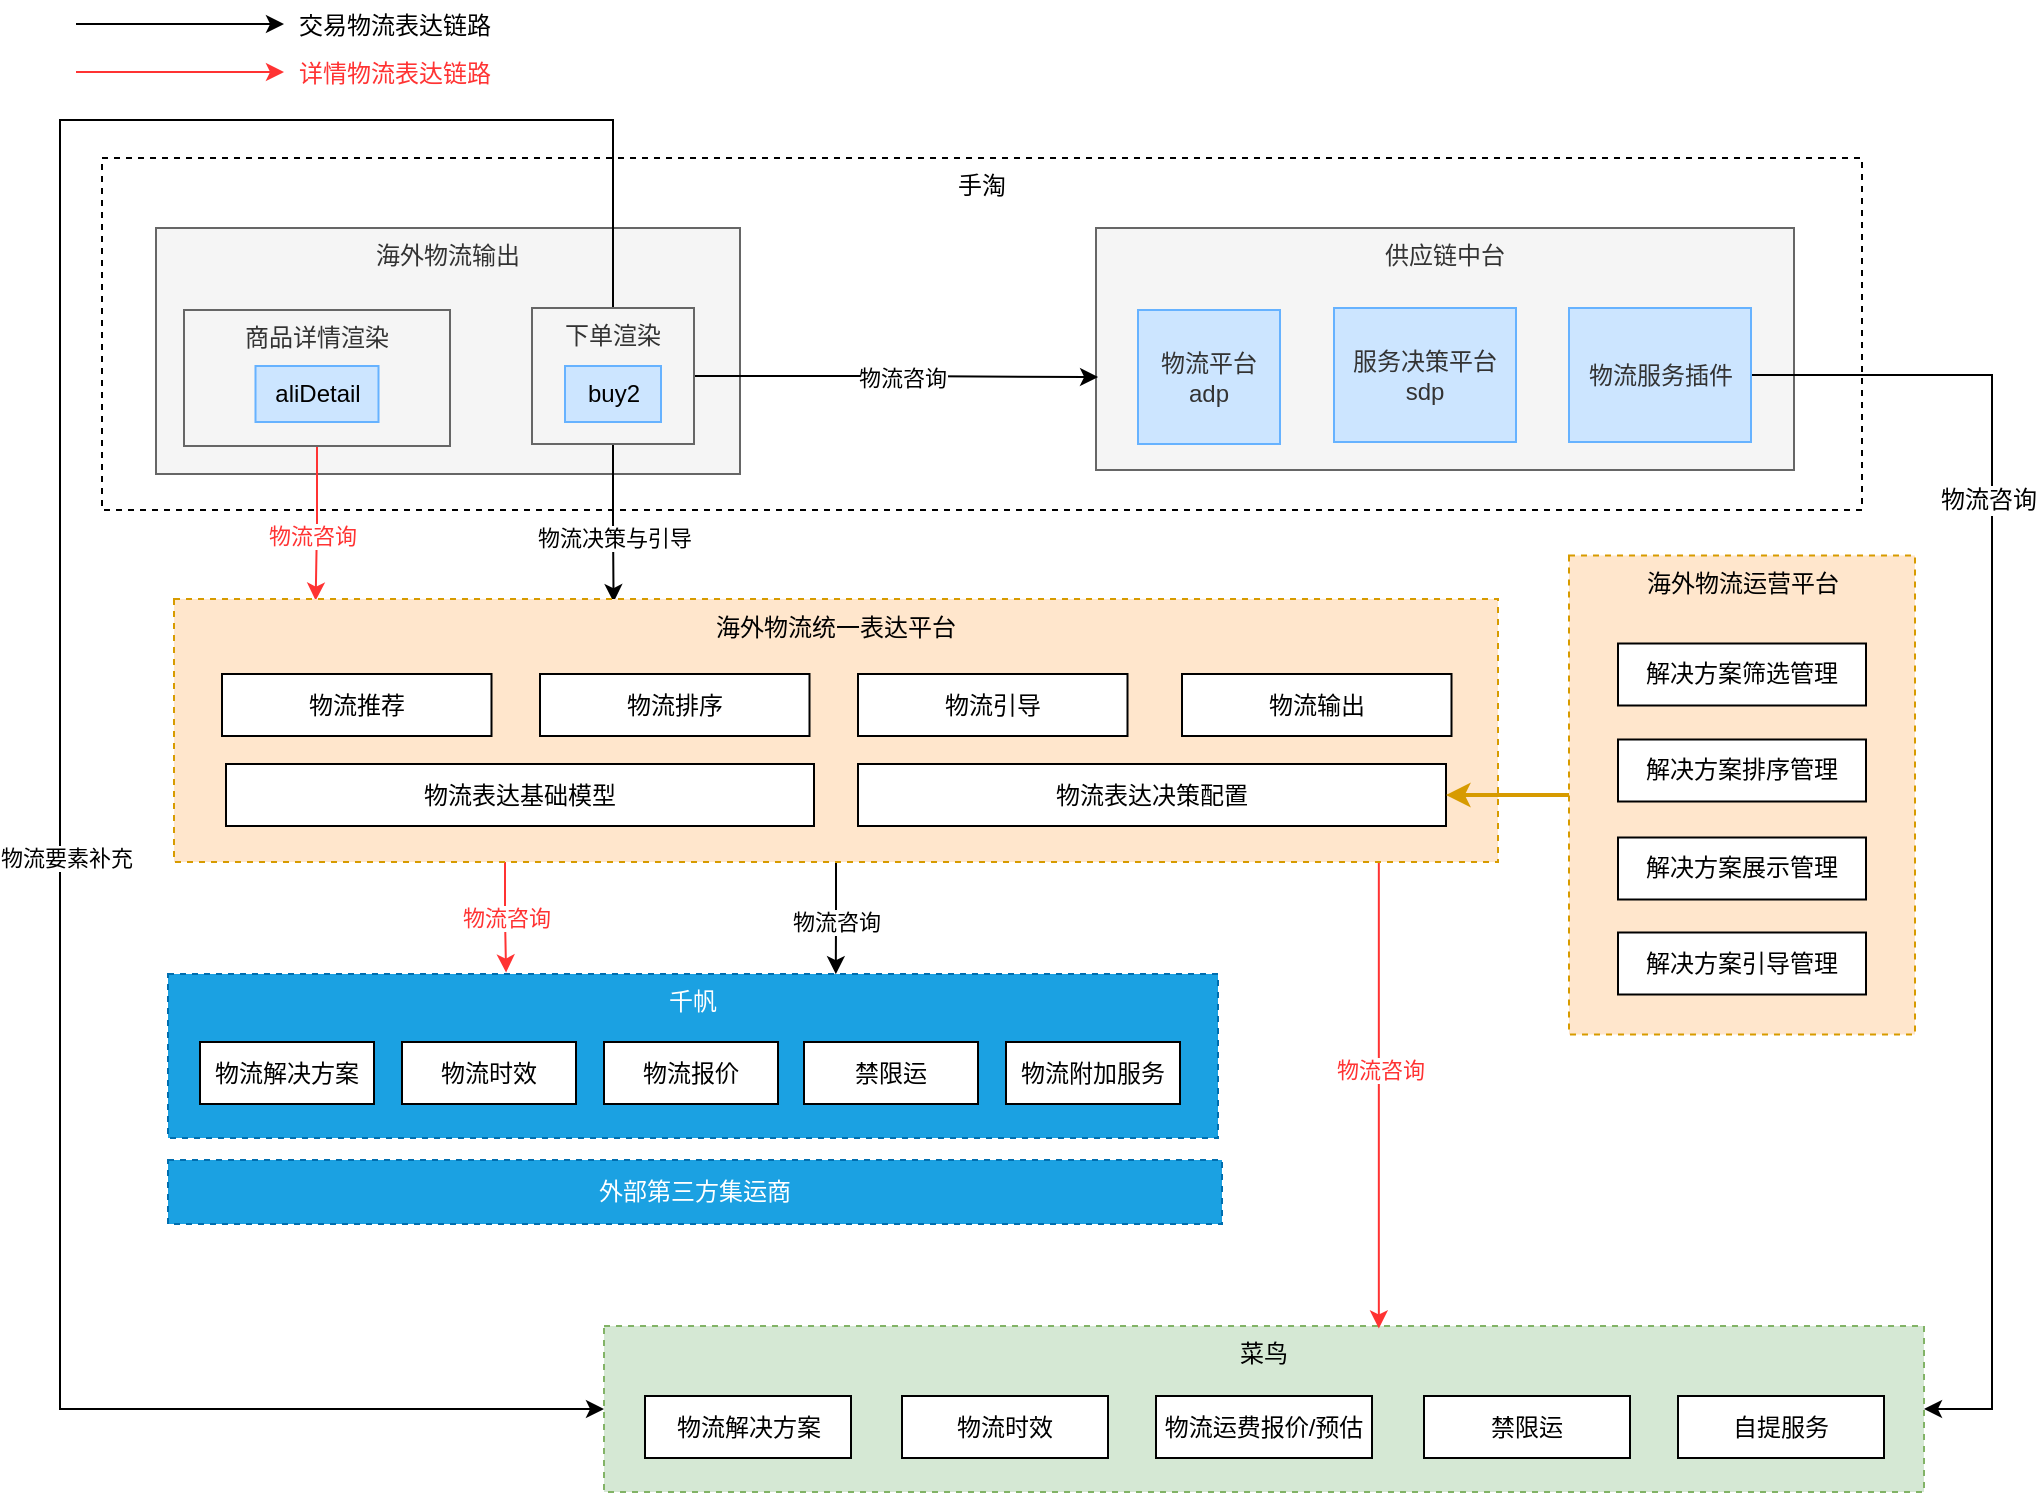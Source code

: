 <mxfile version="20.1.1" type="device" pages="5"><diagram id="J5ygR6yAQbgtYTdYI3ND" name="Page-1"><mxGraphModel dx="2066" dy="1474" grid="0" gridSize="10" guides="1" tooltips="1" connect="1" arrows="1" fold="1" page="0" pageScale="1" pageWidth="827" pageHeight="1169" math="0" shadow="0"><root><mxCell id="0"/><mxCell id="1" parent="0"/><mxCell id="24" value="手淘" style="rounded=0;whiteSpace=wrap;html=1;verticalAlign=top;dashed=1;" parent="1" vertex="1"><mxGeometry x="235" y="12" width="880" height="176" as="geometry"/></mxCell><mxCell id="2" value="千帆" style="rounded=0;whiteSpace=wrap;html=1;verticalAlign=top;dashed=1;strokeColor=#006EAF;fillColor=#1ba1e2;fontColor=#ffffff;" parent="1" vertex="1"><mxGeometry x="268" y="420" width="525" height="82" as="geometry"/></mxCell><mxCell id="5" value="物流解决方案" style="rounded=0;whiteSpace=wrap;html=1;strokeColor=#000000;" parent="1" vertex="1"><mxGeometry x="284" y="454" width="87" height="31" as="geometry"/></mxCell><mxCell id="7" value="&lt;font style=&quot;font-size: 12px;&quot;&gt;外部第三方集运商&lt;/font&gt;" style="rounded=0;whiteSpace=wrap;html=1;verticalAlign=middle;dashed=1;strokeColor=#006EAF;fillColor=#1ba1e2;fontSize=12;fontColor=#ffffff;" parent="1" vertex="1"><mxGeometry x="268" y="513" width="527" height="32" as="geometry"/></mxCell><mxCell id="12" value="海外物流运营平台" style="rounded=0;whiteSpace=wrap;html=1;verticalAlign=top;dashed=1;strokeColor=#d79b00;fillColor=#ffe6cc;" parent="1" vertex="1"><mxGeometry x="968.5" y="210.75" width="173" height="239.5" as="geometry"/></mxCell><mxCell id="13" value="解决方案筛选管理" style="rounded=0;whiteSpace=wrap;html=1;strokeColor=#000000;" parent="1" vertex="1"><mxGeometry x="993" y="254.75" width="124" height="31" as="geometry"/></mxCell><mxCell id="14" value="解决方案排序管理" style="rounded=0;whiteSpace=wrap;html=1;strokeColor=#000000;" parent="1" vertex="1"><mxGeometry x="993" y="302.75" width="124" height="31" as="geometry"/></mxCell><mxCell id="15" value="解决方案展示管理" style="rounded=0;whiteSpace=wrap;html=1;strokeColor=#000000;" parent="1" vertex="1"><mxGeometry x="993" y="351.75" width="124" height="31" as="geometry"/></mxCell><mxCell id="16" value="海外物流输出" style="rounded=0;whiteSpace=wrap;html=1;strokeColor=#666666;fillColor=#f5f5f5;fontColor=#333333;verticalAlign=top;" parent="1" vertex="1"><mxGeometry x="262" y="47" width="292" height="123" as="geometry"/></mxCell><mxCell id="X1xSitMiLzogLjUaUg8U-93" style="edgeStyle=orthogonalEdgeStyle;rounded=0;orthogonalLoop=1;jettySize=auto;html=1;exitX=0.5;exitY=1;exitDx=0;exitDy=0;entryX=0.107;entryY=0.006;entryDx=0;entryDy=0;entryPerimeter=0;strokeColor=#FF3333;fontColor=#000000;" edge="1" parent="1" source="26" target="_0fBmX86pkCYJHwgnxt--82"><mxGeometry relative="1" as="geometry"/></mxCell><mxCell id="X1xSitMiLzogLjUaUg8U-99" value="物流咨询" style="edgeLabel;html=1;align=center;verticalAlign=middle;resizable=0;points=[];fontColor=#FF3333;" vertex="1" connectable="0" parent="X1xSitMiLzogLjUaUg8U-93"><mxGeometry x="0.152" y="-2" relative="1" as="geometry"><mxPoint as="offset"/></mxGeometry></mxCell><mxCell id="26" value="商品详情渲染" style="rounded=0;whiteSpace=wrap;html=1;strokeColor=#666666;fillColor=#f5f5f5;fontColor=#333333;verticalAlign=top;" parent="1" vertex="1"><mxGeometry x="276" y="88" width="133" height="68" as="geometry"/></mxCell><mxCell id="27" value="aliDetail" style="rounded=0;whiteSpace=wrap;html=1;strokeColor=#66B2FF;fillColor=#CCE5FF;" parent="1" vertex="1"><mxGeometry x="311.75" y="116" width="61.5" height="28" as="geometry"/></mxCell><mxCell id="33" value="供应链中台" style="rounded=0;whiteSpace=wrap;html=1;strokeColor=#666666;fillColor=#f5f5f5;fontColor=#333333;verticalAlign=top;" parent="1" vertex="1"><mxGeometry x="732" y="47" width="349" height="121" as="geometry"/></mxCell><mxCell id="38" value="服务决策平台sdp" style="rounded=0;whiteSpace=wrap;html=1;strokeColor=#66B2FF;fillColor=#CCE5FF;fontColor=#333333;verticalAlign=middle;" parent="1" vertex="1"><mxGeometry x="851" y="87" width="91" height="67" as="geometry"/></mxCell><mxCell id="58" style="edgeStyle=orthogonalEdgeStyle;shape=connector;rounded=0;html=1;exitX=1;exitY=0.5;exitDx=0;exitDy=0;entryX=1;entryY=0.5;entryDx=0;entryDy=0;labelBackgroundColor=default;fontFamily=Helvetica;fontSize=12;fontColor=default;endArrow=classic;strokeColor=default;" parent="1" source="_0fBmX86pkCYJHwgnxt--81" target="47" edge="1"><mxGeometry relative="1" as="geometry"><mxPoint x="1014.5" y="155" as="sourcePoint"/><Array as="points"><mxPoint x="1180" y="121"/><mxPoint x="1180" y="638"/></Array></mxGeometry></mxCell><mxCell id="59" value="物流咨询" style="edgeLabel;html=1;align=center;verticalAlign=middle;resizable=0;points=[];fontSize=12;fontFamily=Helvetica;fontColor=default;" parent="58" vertex="1" connectable="0"><mxGeometry x="-0.457" y="-2" relative="1" as="geometry"><mxPoint as="offset"/></mxGeometry></mxCell><mxCell id="40" value="物流平台&lt;br&gt;adp" style="rounded=0;whiteSpace=wrap;html=1;strokeColor=#66B2FF;fillColor=#CCE5FF;fontColor=#333333;verticalAlign=middle;" parent="1" vertex="1"><mxGeometry x="753" y="88" width="71" height="67" as="geometry"/></mxCell><mxCell id="43" value="物流时效" style="rounded=0;whiteSpace=wrap;html=1;strokeColor=#000000;" parent="1" vertex="1"><mxGeometry x="385" y="454" width="87" height="31" as="geometry"/></mxCell><mxCell id="44" value="物流附加服务" style="rounded=0;whiteSpace=wrap;html=1;strokeColor=#000000;" parent="1" vertex="1"><mxGeometry x="687" y="454" width="87" height="31" as="geometry"/></mxCell><mxCell id="45" value="物流报价" style="rounded=0;whiteSpace=wrap;html=1;strokeColor=#000000;" parent="1" vertex="1"><mxGeometry x="486" y="454" width="87" height="31" as="geometry"/></mxCell><mxCell id="46" value="禁限运" style="rounded=0;whiteSpace=wrap;html=1;strokeColor=#000000;" parent="1" vertex="1"><mxGeometry x="586" y="454" width="87" height="31" as="geometry"/></mxCell><mxCell id="47" value="菜鸟" style="rounded=0;whiteSpace=wrap;html=1;verticalAlign=top;dashed=1;strokeColor=#82b366;fillColor=#d5e8d4;" parent="1" vertex="1"><mxGeometry x="486" y="596" width="660" height="83" as="geometry"/></mxCell><mxCell id="48" value="物流时效" style="rounded=0;whiteSpace=wrap;html=1;strokeColor=#000000;" parent="1" vertex="1"><mxGeometry x="635" y="631" width="103" height="31" as="geometry"/></mxCell><mxCell id="49" value="物流运费报价/预估" style="rounded=0;whiteSpace=wrap;html=1;strokeColor=#000000;" parent="1" vertex="1"><mxGeometry x="762" y="631" width="108" height="31" as="geometry"/></mxCell><mxCell id="51" value="禁限运" style="rounded=0;whiteSpace=wrap;html=1;strokeColor=#000000;" parent="1" vertex="1"><mxGeometry x="896" y="631" width="103" height="31" as="geometry"/></mxCell><mxCell id="52" value="自提服务" style="rounded=0;whiteSpace=wrap;html=1;strokeColor=#000000;" parent="1" vertex="1"><mxGeometry x="1023" y="631" width="103" height="31" as="geometry"/></mxCell><mxCell id="X1xSitMiLzogLjUaUg8U-87" style="edgeStyle=orthogonalEdgeStyle;rounded=0;orthogonalLoop=1;jettySize=auto;html=1;exitX=0.5;exitY=1;exitDx=0;exitDy=0;entryX=0.332;entryY=0.012;entryDx=0;entryDy=0;entryPerimeter=0;" edge="1" parent="1" source="_0fBmX86pkCYJHwgnxt--78" target="_0fBmX86pkCYJHwgnxt--82"><mxGeometry relative="1" as="geometry"/></mxCell><mxCell id="X1xSitMiLzogLjUaUg8U-88" value="物流决策与引导" style="edgeLabel;html=1;align=center;verticalAlign=middle;resizable=0;points=[];" vertex="1" connectable="0" parent="X1xSitMiLzogLjUaUg8U-87"><mxGeometry x="0.201" relative="1" as="geometry"><mxPoint as="offset"/></mxGeometry></mxCell><mxCell id="X1xSitMiLzogLjUaUg8U-91" style="edgeStyle=orthogonalEdgeStyle;rounded=0;orthogonalLoop=1;jettySize=auto;html=1;exitX=0.5;exitY=0;exitDx=0;exitDy=0;entryX=0;entryY=0.5;entryDx=0;entryDy=0;" edge="1" parent="1" source="_0fBmX86pkCYJHwgnxt--78" target="47"><mxGeometry relative="1" as="geometry"><Array as="points"><mxPoint x="491" y="-7"/><mxPoint x="214" y="-7"/><mxPoint x="214" y="638"/></Array></mxGeometry></mxCell><mxCell id="X1xSitMiLzogLjUaUg8U-92" value="物流要素补充" style="edgeLabel;html=1;align=center;verticalAlign=middle;resizable=0;points=[];" vertex="1" connectable="0" parent="X1xSitMiLzogLjUaUg8U-91"><mxGeometry x="0.149" y="3" relative="1" as="geometry"><mxPoint as="offset"/></mxGeometry></mxCell><mxCell id="X1xSitMiLzogLjUaUg8U-105" style="edgeStyle=orthogonalEdgeStyle;rounded=0;orthogonalLoop=1;jettySize=auto;html=1;exitX=1;exitY=0.5;exitDx=0;exitDy=0;entryX=0.003;entryY=0.616;entryDx=0;entryDy=0;entryPerimeter=0;fontColor=#000000;strokeColor=#000000;" edge="1" parent="1" source="_0fBmX86pkCYJHwgnxt--78" target="33"><mxGeometry relative="1" as="geometry"/></mxCell><mxCell id="X1xSitMiLzogLjUaUg8U-106" value="物流咨询" style="edgeLabel;html=1;align=center;verticalAlign=middle;resizable=0;points=[];fontColor=#000000;" vertex="1" connectable="0" parent="X1xSitMiLzogLjUaUg8U-105"><mxGeometry x="0.142" y="-2" relative="1" as="geometry"><mxPoint x="-11" y="-2" as="offset"/></mxGeometry></mxCell><mxCell id="_0fBmX86pkCYJHwgnxt--78" value="下单渲染" style="rounded=0;whiteSpace=wrap;html=1;strokeColor=#666666;fillColor=#f5f5f5;fontColor=#333333;verticalAlign=top;" vertex="1" parent="1"><mxGeometry x="450" y="87" width="81" height="68" as="geometry"/></mxCell><mxCell id="_0fBmX86pkCYJHwgnxt--79" value="buy2" style="rounded=0;whiteSpace=wrap;html=1;strokeColor=#66B2FF;fillColor=#CCE5FF;" vertex="1" parent="1"><mxGeometry x="466.5" y="116" width="48" height="28" as="geometry"/></mxCell><mxCell id="_0fBmX86pkCYJHwgnxt--81" value="物流服务插件" style="rounded=0;whiteSpace=wrap;html=1;strokeColor=#66B2FF;fillColor=#CCE5FF;fontColor=#333333;verticalAlign=middle;" vertex="1" parent="1"><mxGeometry x="968.5" y="87" width="91" height="67" as="geometry"/></mxCell><mxCell id="X1xSitMiLzogLjUaUg8U-89" style="edgeStyle=orthogonalEdgeStyle;rounded=0;orthogonalLoop=1;jettySize=auto;html=1;exitX=0.5;exitY=1;exitDx=0;exitDy=0;entryX=0.636;entryY=0.001;entryDx=0;entryDy=0;entryPerimeter=0;" edge="1" parent="1" source="_0fBmX86pkCYJHwgnxt--82" target="2"><mxGeometry relative="1" as="geometry"/></mxCell><mxCell id="X1xSitMiLzogLjUaUg8U-108" value="&lt;span style=&quot;color: rgba(0, 0, 0, 0); font-family: monospace; font-size: 0px; text-align: start;&quot;&gt;%3CmxGraphModel%3E%3Croot%3E%3CmxCell%20id%3D%220%22%2F%3E%3CmxCell%20id%3D%221%22%20parent%3D%220%22%2F%3E%3CmxCell%20id%3D%222%22%20value%3D%22%22%20style%3D%22endArrow%3Dclassic%3Bhtml%3D1%3Brounded%3D0%3B%22%20edge%3D%221%22%20parent%3D%221%22%3E%3CmxGeometry%20width%3D%2250%22%20height%3D%2250%22%20relative%3D%221%22%20as%3D%22geometry%22%3E%3CmxPoint%20x%3D%22224%22%20y%3D%22-55%22%20as%3D%22sourcePoint%22%2F%3E%3CmxPoint%20x%3D%22328%22%20y%3D%22-55%22%20as%3D%22targetPoint%22%2F%3E%3C%2FmxGeometry%3E%3C%2FmxCell%3E%3CmxCell%20id%3D%223%22%20value%3D%22%E4%BA%A4%E6%98%93%E7%89%A9%E6%B5%81%E8%A1%A8%E8%BE%BE%E9%93%BE%E8%B7%AF%22%20style%3D%22text%3Bhtml%3D1%3Balign%3Dcenter%3BverticalAlign%3Dmiddle%3Bresizable%3D0%3Bpoints%3D%5B%5D%3Bautosize%3D1%3BstrokeColor%3Dnone%3BfillColor%3Dnone%3BfontColor%3D%23000000%3B%22%20vertex%3D%221%22%20parent%3D%221%22%3E%3CmxGeometry%20x%3D%22326%22%20y%3D%22-67%22%20width%3D%22114%22%20height%3D%2226%22%20as%3D%22geometry%22%2F%3E%3C%2FmxCell%3E%3C%2Froot%3E%3C%2FmxGraphModel%3我晚上&lt;/span&gt;" style="edgeLabel;html=1;align=center;verticalAlign=middle;resizable=0;points=[];fontColor=#000000;" vertex="1" connectable="0" parent="X1xSitMiLzogLjUaUg8U-89"><mxGeometry x="-0.126" y="2" relative="1" as="geometry"><mxPoint as="offset"/></mxGeometry></mxCell><mxCell id="X1xSitMiLzogLjUaUg8U-109" value="物流咨询" style="edgeLabel;html=1;align=center;verticalAlign=middle;resizable=0;points=[];fontColor=#000000;" vertex="1" connectable="0" parent="X1xSitMiLzogLjUaUg8U-89"><mxGeometry x="-0.126" relative="1" as="geometry"><mxPoint y="5" as="offset"/></mxGeometry></mxCell><mxCell id="X1xSitMiLzogLjUaUg8U-94" style="edgeStyle=orthogonalEdgeStyle;rounded=0;orthogonalLoop=1;jettySize=auto;html=1;exitX=0.25;exitY=1;exitDx=0;exitDy=0;entryX=0.322;entryY=-0.009;entryDx=0;entryDy=0;entryPerimeter=0;strokeColor=#FF3333;fontColor=#000000;" edge="1" parent="1" source="_0fBmX86pkCYJHwgnxt--82" target="2"><mxGeometry relative="1" as="geometry"/></mxCell><mxCell id="X1xSitMiLzogLjUaUg8U-96" value="物流咨询" style="edgeLabel;html=1;align=center;verticalAlign=middle;resizable=0;points=[];fontColor=#FF3333;" vertex="1" connectable="0" parent="X1xSitMiLzogLjUaUg8U-94"><mxGeometry x="-0.097" y="1" relative="1" as="geometry"><mxPoint x="-1" y="3" as="offset"/></mxGeometry></mxCell><mxCell id="X1xSitMiLzogLjUaUg8U-95" style="edgeStyle=orthogonalEdgeStyle;rounded=0;orthogonalLoop=1;jettySize=auto;html=1;exitX=0.91;exitY=1.002;exitDx=0;exitDy=0;exitPerimeter=0;entryX=0.587;entryY=0.015;entryDx=0;entryDy=0;entryPerimeter=0;strokeColor=#FF3333;fontColor=#000000;" edge="1" parent="1" source="_0fBmX86pkCYJHwgnxt--82" target="47"><mxGeometry relative="1" as="geometry"><mxPoint x="873" y="563" as="targetPoint"/><Array as="points"/></mxGeometry></mxCell><mxCell id="X1xSitMiLzogLjUaUg8U-97" value="物流咨询" style="edgeLabel;html=1;align=center;verticalAlign=middle;resizable=0;points=[];fontColor=#FF3333;" vertex="1" connectable="0" parent="X1xSitMiLzogLjUaUg8U-95"><mxGeometry x="-0.228" relative="1" as="geometry"><mxPoint y="13" as="offset"/></mxGeometry></mxCell><mxCell id="_0fBmX86pkCYJHwgnxt--82" value="海外物流统一表达平台" style="rounded=0;whiteSpace=wrap;html=1;verticalAlign=top;dashed=1;strokeColor=#d79b00;fillColor=#ffe6cc;" vertex="1" parent="1"><mxGeometry x="271" y="232.5" width="662" height="131.5" as="geometry"/></mxCell><mxCell id="_0fBmX86pkCYJHwgnxt--87" value="物流推荐" style="rounded=0;whiteSpace=wrap;html=1;strokeColor=#000000;" vertex="1" parent="1"><mxGeometry x="295" y="270" width="134.75" height="31" as="geometry"/></mxCell><mxCell id="_0fBmX86pkCYJHwgnxt--90" value="物流排序" style="rounded=0;whiteSpace=wrap;html=1;strokeColor=#000000;" vertex="1" parent="1"><mxGeometry x="454" y="270" width="134.75" height="31" as="geometry"/></mxCell><mxCell id="_0fBmX86pkCYJHwgnxt--91" value="物流引导" style="rounded=0;whiteSpace=wrap;html=1;strokeColor=#000000;" vertex="1" parent="1"><mxGeometry x="613" y="270" width="134.75" height="31" as="geometry"/></mxCell><mxCell id="_0fBmX86pkCYJHwgnxt--92" value="物流输出" style="rounded=0;whiteSpace=wrap;html=1;strokeColor=#000000;" vertex="1" parent="1"><mxGeometry x="775" y="270" width="134.75" height="31" as="geometry"/></mxCell><mxCell id="_0fBmX86pkCYJHwgnxt--93" value="物流表达基础模型" style="rounded=0;whiteSpace=wrap;html=1;strokeColor=#000000;" vertex="1" parent="1"><mxGeometry x="297" y="315" width="294" height="31" as="geometry"/></mxCell><mxCell id="_0fBmX86pkCYJHwgnxt--95" value="物流表达决策配置" style="rounded=0;whiteSpace=wrap;html=1;strokeColor=#000000;" vertex="1" parent="1"><mxGeometry x="613" y="315" width="294" height="31" as="geometry"/></mxCell><mxCell id="78" style="shape=connector;rounded=0;html=1;exitX=0;exitY=0.5;exitDx=0;exitDy=0;labelBackgroundColor=default;fontFamily=Helvetica;fontSize=12;fontColor=default;endArrow=classic;strokeColor=#d79b00;fillColor=#ffe6cc;strokeWidth=2;entryX=1;entryY=0.5;entryDx=0;entryDy=0;edgeStyle=orthogonalEdgeStyle;" parent="1" source="12" target="_0fBmX86pkCYJHwgnxt--95" edge="1"><mxGeometry relative="1" as="geometry"><mxPoint x="815" y="411" as="targetPoint"/></mxGeometry></mxCell><mxCell id="X1xSitMiLzogLjUaUg8U-79" value="解决方案引导管理" style="rounded=0;whiteSpace=wrap;html=1;strokeColor=#000000;" vertex="1" parent="1"><mxGeometry x="993" y="399.25" width="124" height="31" as="geometry"/></mxCell><mxCell id="X1xSitMiLzogLjUaUg8U-84" value="物流解决方案" style="rounded=0;whiteSpace=wrap;html=1;strokeColor=#000000;" vertex="1" parent="1"><mxGeometry x="506.5" y="631" width="103" height="31" as="geometry"/></mxCell><mxCell id="X1xSitMiLzogLjUaUg8U-98" value="" style="endArrow=classic;html=1;rounded=0;" edge="1" parent="1"><mxGeometry width="50" height="50" relative="1" as="geometry"><mxPoint x="222" y="-55" as="sourcePoint"/><mxPoint x="326" y="-55" as="targetPoint"/></mxGeometry></mxCell><mxCell id="X1xSitMiLzogLjUaUg8U-100" value="交易物流表达链路" style="text;html=1;align=center;verticalAlign=middle;resizable=0;points=[];autosize=1;strokeColor=none;fillColor=none;fontColor=#000000;" vertex="1" parent="1"><mxGeometry x="324" y="-67" width="114" height="26" as="geometry"/></mxCell><mxCell id="X1xSitMiLzogLjUaUg8U-101" value="" style="endArrow=classic;html=1;rounded=0;strokeColor=#FF3333;" edge="1" parent="1"><mxGeometry width="50" height="50" relative="1" as="geometry"><mxPoint x="222" y="-31" as="sourcePoint"/><mxPoint x="326" y="-31" as="targetPoint"/></mxGeometry></mxCell><mxCell id="X1xSitMiLzogLjUaUg8U-102" value="详情物流表达链路" style="text;html=1;align=center;verticalAlign=middle;resizable=0;points=[];autosize=1;strokeColor=none;fillColor=none;fontColor=#FF3333;" vertex="1" parent="1"><mxGeometry x="324" y="-43" width="114" height="26" as="geometry"/></mxCell></root></mxGraphModel></diagram><diagram name="Copy of Page-1" id="JyD9Gf1CD1EukiGc2vGs"><mxGraphModel dx="2066" dy="1131" grid="0" gridSize="10" guides="1" tooltips="1" connect="1" arrows="1" fold="1" page="0" pageScale="1" pageWidth="827" pageHeight="1169" math="0" shadow="0"><root><mxCell id="xCwUIEqnFyJ78TWo3UXh-0"/><mxCell id="xCwUIEqnFyJ78TWo3UXh-1" parent="xCwUIEqnFyJ78TWo3UXh-0"/><mxCell id="xCwUIEqnFyJ78TWo3UXh-2" value="手淘" style="rounded=0;whiteSpace=wrap;html=1;verticalAlign=top;dashed=1;" vertex="1" parent="xCwUIEqnFyJ78TWo3UXh-1"><mxGeometry x="235" y="12" width="973" height="176" as="geometry"/></mxCell><mxCell id="xCwUIEqnFyJ78TWo3UXh-3" value="支付宝主站" style="rounded=0;whiteSpace=wrap;html=1;verticalAlign=top;dashed=1;strokeColor=#006EAF;fillColor=#1ba1e2;fontColor=#ffffff;" vertex="1" parent="xCwUIEqnFyJ78TWo3UXh-1"><mxGeometry x="260" y="263" width="525" height="108" as="geometry"/></mxCell><mxCell id="xCwUIEqnFyJ78TWo3UXh-4" value="收单平台" style="rounded=0;whiteSpace=wrap;html=1;strokeColor=#000000;" vertex="1" parent="xCwUIEqnFyJ78TWo3UXh-1"><mxGeometry x="276" y="315" width="87" height="31" as="geometry"/></mxCell><mxCell id="xCwUIEqnFyJ78TWo3UXh-5" value="主站外卡支付渠道" style="rounded=0;whiteSpace=wrap;html=1;verticalAlign=middle;dashed=1;strokeColor=#006EAF;fillColor=#1ba1e2;fontSize=14;fontColor=#ffffff;" vertex="1" parent="xCwUIEqnFyJ78TWo3UXh-1"><mxGeometry x="255" y="406" width="173" height="66" as="geometry"/></mxCell><mxCell id="xCwUIEqnFyJ78TWo3UXh-6" style="edgeStyle=orthogonalEdgeStyle;shape=connector;rounded=0;html=1;exitX=0.5;exitY=0;exitDx=0;exitDy=0;entryX=1;entryY=1;entryDx=0;entryDy=0;labelBackgroundColor=default;fontFamily=Helvetica;fontSize=12;fontColor=default;endArrow=classic;strokeColor=#d79b00;fillColor=#ffe6cc;strokeWidth=2;" edge="1" parent="xCwUIEqnFyJ78TWo3UXh-1" source="xCwUIEqnFyJ78TWo3UXh-7" target="xCwUIEqnFyJ78TWo3UXh-2"><mxGeometry relative="1" as="geometry"/></mxCell><mxCell id="xCwUIEqnFyJ78TWo3UXh-7" value="支付运营中心" style="rounded=0;whiteSpace=wrap;html=1;verticalAlign=top;dashed=1;strokeColor=#d79b00;fillColor=#ffe6cc;" vertex="1" parent="xCwUIEqnFyJ78TWo3UXh-1"><mxGeometry x="1035" y="223" width="173" height="194" as="geometry"/></mxCell><mxCell id="xCwUIEqnFyJ78TWo3UXh-8" value="路由策略管理" style="rounded=0;whiteSpace=wrap;html=1;strokeColor=#000000;" vertex="1" parent="xCwUIEqnFyJ78TWo3UXh-1"><mxGeometry x="1059.5" y="267" width="124" height="31" as="geometry"/></mxCell><mxCell id="xCwUIEqnFyJ78TWo3UXh-9" value="支付中心内容管理" style="rounded=0;whiteSpace=wrap;html=1;strokeColor=#000000;" vertex="1" parent="xCwUIEqnFyJ78TWo3UXh-1"><mxGeometry x="1059.5" y="315" width="124" height="31" as="geometry"/></mxCell><mxCell id="xCwUIEqnFyJ78TWo3UXh-10" value="汇率服务管理" style="rounded=0;whiteSpace=wrap;html=1;strokeColor=#000000;" vertex="1" parent="xCwUIEqnFyJ78TWo3UXh-1"><mxGeometry x="1059.5" y="364" width="124" height="31" as="geometry"/></mxCell><mxCell id="xCwUIEqnFyJ78TWo3UXh-11" style="edgeStyle=orthogonalEdgeStyle;shape=connector;rounded=0;html=1;exitX=1;exitY=0.5;exitDx=0;exitDy=0;labelBackgroundColor=default;fontFamily=Helvetica;fontSize=11;fontColor=default;endArrow=classic;strokeColor=default;" edge="1" parent="xCwUIEqnFyJ78TWo3UXh-1" source="xCwUIEqnFyJ78TWo3UXh-15" target="xCwUIEqnFyJ78TWo3UXh-22"><mxGeometry relative="1" as="geometry"/></mxCell><mxCell id="xCwUIEqnFyJ78TWo3UXh-12" value="收单&lt;br&gt;收银&lt;br&gt;支付" style="edgeLabel;html=1;align=center;verticalAlign=middle;resizable=0;points=[];fontSize=11;fontFamily=Helvetica;fontColor=default;" vertex="1" connectable="0" parent="xCwUIEqnFyJ78TWo3UXh-11"><mxGeometry x="0.192" y="-1" relative="1" as="geometry"><mxPoint x="-9" y="-1" as="offset"/></mxGeometry></mxCell><mxCell id="xCwUIEqnFyJ78TWo3UXh-13" style="edgeStyle=orthogonalEdgeStyle;shape=connector;rounded=0;html=1;exitX=0.5;exitY=1;exitDx=0;exitDy=0;labelBackgroundColor=default;fontFamily=Helvetica;fontSize=14;fontColor=default;endArrow=classic;strokeColor=default;" edge="1" parent="xCwUIEqnFyJ78TWo3UXh-1" source="xCwUIEqnFyJ78TWo3UXh-15" target="xCwUIEqnFyJ78TWo3UXh-3"><mxGeometry relative="1" as="geometry"/></mxCell><mxCell id="xCwUIEqnFyJ78TWo3UXh-14" value="&lt;font style=&quot;font-size: 12px&quot;&gt;下单/查询/打款/退款&lt;/font&gt;" style="edgeLabel;html=1;align=center;verticalAlign=middle;resizable=0;points=[];fontSize=14;fontFamily=Helvetica;fontColor=default;" vertex="1" connectable="0" parent="xCwUIEqnFyJ78TWo3UXh-13"><mxGeometry x="0.252" y="2" relative="1" as="geometry"><mxPoint x="-51" y="-9" as="offset"/></mxGeometry></mxCell><mxCell id="xCwUIEqnFyJ78TWo3UXh-15" value="交易中台" style="rounded=0;whiteSpace=wrap;html=1;strokeColor=#666666;fillColor=#f5f5f5;fontColor=#333333;verticalAlign=top;" vertex="1" parent="xCwUIEqnFyJ78TWo3UXh-1"><mxGeometry x="260" y="47" width="378" height="121" as="geometry"/></mxCell><mxCell id="xCwUIEqnFyJ78TWo3UXh-16" value="下单渲染" style="rounded=0;whiteSpace=wrap;html=1;strokeColor=#666666;fillColor=#f5f5f5;fontColor=#333333;verticalAlign=top;" vertex="1" parent="xCwUIEqnFyJ78TWo3UXh-1"><mxGeometry x="276" y="88" width="179" height="67" as="geometry"/></mxCell><mxCell id="xCwUIEqnFyJ78TWo3UXh-17" value="buy2" style="rounded=0;whiteSpace=wrap;html=1;strokeColor=#000000;" vertex="1" parent="xCwUIEqnFyJ78TWo3UXh-1"><mxGeometry x="284" y="118" width="48" height="28" as="geometry"/></mxCell><mxCell id="xCwUIEqnFyJ78TWo3UXh-18" value="菜鸟" style="rounded=0;whiteSpace=wrap;html=1;strokeColor=#FF3333;" vertex="1" parent="xCwUIEqnFyJ78TWo3UXh-1"><mxGeometry x="342" y="118" width="48" height="28" as="geometry"/></mxCell><mxCell id="xCwUIEqnFyJ78TWo3UXh-19" value="千帆" style="rounded=0;whiteSpace=wrap;html=1;strokeColor=#FF3333;" vertex="1" parent="xCwUIEqnFyJ78TWo3UXh-1"><mxGeometry x="399.5" y="118" width="48" height="28" as="geometry"/></mxCell><mxCell id="xCwUIEqnFyJ78TWo3UXh-20" value="订单履行&lt;br&gt;tp3" style="rounded=0;whiteSpace=wrap;html=1;strokeColor=#666666;fillColor=#f5f5f5;fontColor=#333333;verticalAlign=middle;" vertex="1" parent="xCwUIEqnFyJ78TWo3UXh-1"><mxGeometry x="467" y="88" width="71" height="67" as="geometry"/></mxCell><mxCell id="xCwUIEqnFyJ78TWo3UXh-21" value="订单管理&lt;br&gt;tm" style="rounded=0;whiteSpace=wrap;html=1;strokeColor=#666666;fillColor=#f5f5f5;fontColor=#333333;verticalAlign=middle;" vertex="1" parent="xCwUIEqnFyJ78TWo3UXh-1"><mxGeometry x="550" y="88" width="71" height="67" as="geometry"/></mxCell><mxCell id="xCwUIEqnFyJ78TWo3UXh-22" value="交易中台" style="rounded=0;whiteSpace=wrap;html=1;strokeColor=#666666;fillColor=#f5f5f5;fontColor=#333333;verticalAlign=top;" vertex="1" parent="xCwUIEqnFyJ78TWo3UXh-1"><mxGeometry x="732" y="47" width="276" height="121" as="geometry"/></mxCell><mxCell id="xCwUIEqnFyJ78TWo3UXh-23" value="支付中台&lt;br&gt;pp2-&amp;gt;pp3" style="rounded=0;whiteSpace=wrap;html=1;strokeColor=#66B2FF;fillColor=#CCE5FF;fontColor=#333333;verticalAlign=middle;" vertex="1" parent="xCwUIEqnFyJ78TWo3UXh-1"><mxGeometry x="837" y="88" width="71" height="67" as="geometry"/></mxCell><mxCell id="xCwUIEqnFyJ78TWo3UXh-24" style="edgeStyle=orthogonalEdgeStyle;shape=connector;rounded=0;html=1;exitX=0.5;exitY=1;exitDx=0;exitDy=0;entryX=0.75;entryY=0;entryDx=0;entryDy=0;labelBackgroundColor=default;fontFamily=Helvetica;fontSize=12;fontColor=default;endArrow=classic;strokeColor=default;" edge="1" parent="xCwUIEqnFyJ78TWo3UXh-1" source="xCwUIEqnFyJ78TWo3UXh-28" target="xCwUIEqnFyJ78TWo3UXh-36"><mxGeometry relative="1" as="geometry"/></mxCell><mxCell id="xCwUIEqnFyJ78TWo3UXh-25" value="咨询/支付" style="edgeLabel;html=1;align=center;verticalAlign=middle;resizable=0;points=[];fontSize=12;fontFamily=Helvetica;fontColor=default;" vertex="1" connectable="0" parent="xCwUIEqnFyJ78TWo3UXh-24"><mxGeometry x="-0.457" y="-2" relative="1" as="geometry"><mxPoint as="offset"/></mxGeometry></mxCell><mxCell id="xCwUIEqnFyJ78TWo3UXh-26" style="edgeStyle=orthogonalEdgeStyle;shape=connector;rounded=0;html=1;exitX=0.25;exitY=1;exitDx=0;exitDy=0;entryX=0.75;entryY=0;entryDx=0;entryDy=0;labelBackgroundColor=default;fontFamily=Helvetica;fontSize=12;fontColor=default;endArrow=classic;strokeColor=default;" edge="1" parent="xCwUIEqnFyJ78TWo3UXh-1" source="xCwUIEqnFyJ78TWo3UXh-28" target="xCwUIEqnFyJ78TWo3UXh-3"><mxGeometry relative="1" as="geometry"><Array as="points"><mxPoint x="938" y="215"/><mxPoint x="654" y="215"/></Array></mxGeometry></mxCell><mxCell id="xCwUIEqnFyJ78TWo3UXh-27" value="下单/协议支付" style="edgeLabel;html=1;align=center;verticalAlign=middle;resizable=0;points=[];fontSize=12;fontFamily=Helvetica;fontColor=default;" vertex="1" connectable="0" parent="xCwUIEqnFyJ78TWo3UXh-26"><mxGeometry x="0.106" y="-1" relative="1" as="geometry"><mxPoint as="offset"/></mxGeometry></mxCell><mxCell id="xCwUIEqnFyJ78TWo3UXh-28" value="支付网关&lt;br&gt;cp" style="rounded=0;whiteSpace=wrap;html=1;strokeColor=#66B2FF;fillColor=#CCE5FF;fontColor=#333333;verticalAlign=middle;" vertex="1" parent="xCwUIEqnFyJ78TWo3UXh-1"><mxGeometry x="920" y="88" width="71" height="67" as="geometry"/></mxCell><mxCell id="xCwUIEqnFyJ78TWo3UXh-29" value="前置收银台&lt;br&gt;cp" style="rounded=0;whiteSpace=wrap;html=1;strokeColor=#66B2FF;fillColor=#CCE5FF;fontColor=#333333;verticalAlign=middle;" vertex="1" parent="xCwUIEqnFyJ78TWo3UXh-1"><mxGeometry x="753" y="88" width="71" height="67" as="geometry"/></mxCell><mxCell id="xCwUIEqnFyJ78TWo3UXh-30" value="收银核心" style="rounded=0;whiteSpace=wrap;html=1;strokeColor=#000000;" vertex="1" parent="xCwUIEqnFyJ78TWo3UXh-1"><mxGeometry x="377" y="315" width="87" height="31" as="geometry"/></mxCell><mxCell id="xCwUIEqnFyJ78TWo3UXh-31" value="金融交换" style="rounded=0;whiteSpace=wrap;html=1;strokeColor=#000000;" vertex="1" parent="xCwUIEqnFyJ78TWo3UXh-1"><mxGeometry x="679" y="315" width="87" height="31" as="geometry"/></mxCell><mxCell id="xCwUIEqnFyJ78TWo3UXh-32" value="支付核心" style="rounded=0;whiteSpace=wrap;html=1;strokeColor=#000000;" vertex="1" parent="xCwUIEqnFyJ78TWo3UXh-1"><mxGeometry x="478" y="315" width="87" height="31" as="geometry"/></mxCell><mxCell id="xCwUIEqnFyJ78TWo3UXh-33" style="edgeStyle=orthogonalEdgeStyle;shape=connector;rounded=0;html=1;exitX=0.5;exitY=1;exitDx=0;exitDy=0;labelBackgroundColor=default;fontFamily=Helvetica;fontSize=12;fontColor=default;endArrow=classic;strokeColor=default;" edge="1" parent="xCwUIEqnFyJ78TWo3UXh-1" source="xCwUIEqnFyJ78TWo3UXh-34" target="xCwUIEqnFyJ78TWo3UXh-5"><mxGeometry relative="1" as="geometry"><Array as="points"><mxPoint x="622" y="382"/><mxPoint x="342" y="382"/></Array></mxGeometry></mxCell><mxCell id="xCwUIEqnFyJ78TWo3UXh-34" value="外卡收银台" style="rounded=0;whiteSpace=wrap;html=1;strokeColor=#000000;" vertex="1" parent="xCwUIEqnFyJ78TWo3UXh-1"><mxGeometry x="578" y="315" width="87" height="31" as="geometry"/></mxCell><mxCell id="xCwUIEqnFyJ78TWo3UXh-35" style="edgeStyle=orthogonalEdgeStyle;shape=connector;rounded=0;html=1;exitX=0.5;exitY=1;exitDx=0;exitDy=0;labelBackgroundColor=default;fontFamily=Helvetica;fontSize=12;fontColor=default;endArrow=classic;strokeColor=default;" edge="1" parent="xCwUIEqnFyJ78TWo3UXh-1" source="xCwUIEqnFyJ78TWo3UXh-36" target="xCwUIEqnFyJ78TWo3UXh-42"><mxGeometry relative="1" as="geometry"/></mxCell><mxCell id="xCwUIEqnFyJ78TWo3UXh-36" value="蚂蚁国际（IPAY）" style="rounded=0;whiteSpace=wrap;html=1;verticalAlign=top;dashed=1;strokeColor=#82b366;fillColor=#d5e8d4;" vertex="1" parent="xCwUIEqnFyJ78TWo3UXh-1"><mxGeometry x="481" y="406" width="525" height="128" as="geometry"/></mxCell><mxCell id="xCwUIEqnFyJ78TWo3UXh-37" value="B15收银台" style="rounded=0;whiteSpace=wrap;html=1;strokeColor=#000000;" vertex="1" parent="xCwUIEqnFyJ78TWo3UXh-1"><mxGeometry x="503" y="488" width="103" height="31" as="geometry"/></mxCell><mxCell id="xCwUIEqnFyJ78TWo3UXh-38" value="香港钱包收银台" style="rounded=0;whiteSpace=wrap;html=1;strokeColor=#000000;" vertex="1" parent="xCwUIEqnFyJ78TWo3UXh-1"><mxGeometry x="630" y="488" width="103" height="31" as="geometry"/></mxCell><mxCell id="xCwUIEqnFyJ78TWo3UXh-39" value="澳门钱包收银台" style="rounded=0;whiteSpace=wrap;html=1;strokeColor=#000000;" vertex="1" parent="xCwUIEqnFyJ78TWo3UXh-1"><mxGeometry x="758" y="488" width="103" height="31" as="geometry"/></mxCell><mxCell id="xCwUIEqnFyJ78TWo3UXh-40" value="马来钱包收银台" style="rounded=0;whiteSpace=wrap;html=1;strokeColor=#000000;" vertex="1" parent="xCwUIEqnFyJ78TWo3UXh-1"><mxGeometry x="885" y="488" width="103" height="31" as="geometry"/></mxCell><mxCell id="xCwUIEqnFyJ78TWo3UXh-41" value="GN/AC/A+" style="rounded=0;whiteSpace=wrap;html=1;strokeColor=#000000;dashed=1;" vertex="1" parent="xCwUIEqnFyJ78TWo3UXh-1"><mxGeometry x="632" y="443" width="356" height="19" as="geometry"/></mxCell><mxCell id="xCwUIEqnFyJ78TWo3UXh-42" value="外部渠道机构" style="rounded=0;whiteSpace=wrap;html=1;verticalAlign=middle;dashed=1;strokeColor=#82b366;fillColor=#d5e8d4;fontSize=14;" vertex="1" parent="xCwUIEqnFyJ78TWo3UXh-1"><mxGeometry x="481" y="562" width="525" height="39" as="geometry"/></mxCell><mxCell id="xCwUIEqnFyJ78TWo3UXh-43" style="edgeStyle=orthogonalEdgeStyle;shape=connector;rounded=0;html=1;exitX=0.5;exitY=1;exitDx=0;exitDy=0;labelBackgroundColor=default;fontFamily=Helvetica;fontSize=12;fontColor=default;endArrow=classic;strokeColor=default;" edge="1" parent="xCwUIEqnFyJ78TWo3UXh-1" source="xCwUIEqnFyJ78TWo3UXh-31" target="xCwUIEqnFyJ78TWo3UXh-37"><mxGeometry relative="1" as="geometry"><Array as="points"><mxPoint x="723" y="395"/><mxPoint x="555" y="395"/></Array></mxGeometry></mxCell><mxCell id="xCwUIEqnFyJ78TWo3UXh-44" value="下单/支付/退款" style="edgeLabel;html=1;align=center;verticalAlign=middle;resizable=0;points=[];fontSize=12;fontFamily=Helvetica;fontColor=default;" vertex="1" connectable="0" parent="xCwUIEqnFyJ78TWo3UXh-43"><mxGeometry x="-0.066" relative="1" as="geometry"><mxPoint x="96" y="-13" as="offset"/></mxGeometry></mxCell><mxCell id="xCwUIEqnFyJ78TWo3UXh-45" style="edgeStyle=orthogonalEdgeStyle;shape=connector;rounded=0;html=1;exitX=0.5;exitY=1;exitDx=0;exitDy=0;labelBackgroundColor=default;fontFamily=Helvetica;fontSize=12;fontColor=default;endArrow=classic;strokeColor=default;" edge="1" parent="xCwUIEqnFyJ78TWo3UXh-1" source="xCwUIEqnFyJ78TWo3UXh-31" target="xCwUIEqnFyJ78TWo3UXh-41"><mxGeometry relative="1" as="geometry"><Array as="points"><mxPoint x="723" y="395"/><mxPoint x="810" y="395"/></Array></mxGeometry></mxCell><mxCell id="xCwUIEqnFyJ78TWo3UXh-46" value="海外支付中心" style="rounded=0;whiteSpace=wrap;html=1;strokeColor=#d79b00;fillColor=#ffe6cc;verticalAlign=top;" vertex="1" parent="xCwUIEqnFyJ78TWo3UXh-1"><mxGeometry x="1036" y="47" width="154" height="121" as="geometry"/></mxCell><mxCell id="xCwUIEqnFyJ78TWo3UXh-47" value="支付设置" style="rounded=0;whiteSpace=wrap;html=1;strokeColor=#000000;" vertex="1" parent="xCwUIEqnFyJ78TWo3UXh-1"><mxGeometry x="1050.5" y="84.5" width="24.5" height="74.5" as="geometry"/></mxCell><mxCell id="xCwUIEqnFyJ78TWo3UXh-48" value="资产管理" style="rounded=0;whiteSpace=wrap;html=1;strokeColor=#000000;" vertex="1" parent="xCwUIEqnFyJ78TWo3UXh-1"><mxGeometry x="1086" y="84.25" width="24.5" height="74.5" as="geometry"/></mxCell><mxCell id="xCwUIEqnFyJ78TWo3UXh-49" value="支付营销" style="rounded=0;whiteSpace=wrap;html=1;strokeColor=#000000;" vertex="1" parent="xCwUIEqnFyJ78TWo3UXh-1"><mxGeometry x="1120" y="84.5" width="24.5" height="74.5" as="geometry"/></mxCell><mxCell id="xCwUIEqnFyJ78TWo3UXh-50" value="支付答疑" style="rounded=0;whiteSpace=wrap;html=1;strokeColor=#000000;" vertex="1" parent="xCwUIEqnFyJ78TWo3UXh-1"><mxGeometry x="1154" y="84.25" width="24.5" height="74.5" as="geometry"/></mxCell></root></mxGraphModel></diagram><diagram id="n5TZhU1Y6kHf8tFoV2Cp" name="Page-3"><mxGraphModel dx="2066" dy="1074" grid="1" gridSize="10" guides="1" tooltips="1" connect="1" arrows="1" fold="1" page="1" pageScale="1" pageWidth="1920" pageHeight="1200" math="0" shadow="0"><root><mxCell id="0"/><mxCell id="1" parent="0"/></root></mxGraphModel></diagram><diagram name="Page-1" id="1JLWOQ-iyy9s2dQa74wB"><mxGraphModel dx="2066" dy="1531" grid="0" gridSize="10" guides="1" tooltips="1" connect="1" arrows="1" fold="1" page="0" pageScale="1" pageWidth="827" pageHeight="1169" math="0" shadow="0"><root><mxCell id="0"/><mxCell id="1" parent="0"/><mxCell id="24" value="手淘" style="rounded=0;whiteSpace=wrap;html=1;verticalAlign=top;dashed=1;" parent="1" vertex="1"><mxGeometry x="235" y="12" width="880" height="176" as="geometry"/></mxCell><mxCell id="2" value="千帆" style="rounded=0;whiteSpace=wrap;html=1;verticalAlign=top;dashed=1;strokeColor=#006EAF;fillColor=#1ba1e2;fontColor=#ffffff;" parent="1" vertex="1"><mxGeometry x="268" y="420" width="525" height="82" as="geometry"/></mxCell><mxCell id="5" value="物流解决方案" style="rounded=0;whiteSpace=wrap;html=1;strokeColor=#000000;" parent="1" vertex="1"><mxGeometry x="284" y="454" width="87" height="31" as="geometry"/></mxCell><mxCell id="7" value="&lt;font style=&quot;font-size: 12px;&quot;&gt;外部第三方集运商&lt;/font&gt;" style="rounded=0;whiteSpace=wrap;html=1;verticalAlign=middle;dashed=1;strokeColor=#006EAF;fillColor=#1ba1e2;fontSize=12;fontColor=#ffffff;" parent="1" vertex="1"><mxGeometry x="268" y="513" width="527" height="32" as="geometry"/></mxCell><mxCell id="12" value="海外物流运营平台" style="rounded=0;whiteSpace=wrap;html=1;verticalAlign=top;dashed=1;strokeColor=#d79b00;fillColor=#ffe6cc;" parent="1" vertex="1"><mxGeometry x="968.5" y="210.75" width="173" height="239.5" as="geometry"/></mxCell><mxCell id="13" value="解决方案筛选管理" style="rounded=0;whiteSpace=wrap;html=1;strokeColor=#000000;" parent="1" vertex="1"><mxGeometry x="993" y="254.75" width="124" height="31" as="geometry"/></mxCell><mxCell id="14" value="解决方案排序管理" style="rounded=0;whiteSpace=wrap;html=1;strokeColor=#000000;" parent="1" vertex="1"><mxGeometry x="993" y="302.75" width="124" height="31" as="geometry"/></mxCell><mxCell id="15" value="解决方案展示管理" style="rounded=0;whiteSpace=wrap;html=1;strokeColor=#000000;" parent="1" vertex="1"><mxGeometry x="993" y="351.75" width="124" height="31" as="geometry"/></mxCell><mxCell id="16" value="海外物流输出" style="rounded=0;whiteSpace=wrap;html=1;strokeColor=#666666;fillColor=#f5f5f5;fontColor=#333333;verticalAlign=top;" parent="1" vertex="1"><mxGeometry x="262" y="47" width="292" height="123" as="geometry"/></mxCell><mxCell id="X1xSitMiLzogLjUaUg8U-93" style="edgeStyle=orthogonalEdgeStyle;rounded=0;orthogonalLoop=1;jettySize=auto;html=1;exitX=0.5;exitY=1;exitDx=0;exitDy=0;entryX=0.107;entryY=0.006;entryDx=0;entryDy=0;entryPerimeter=0;strokeColor=#FF3333;fontColor=#000000;" edge="1" parent="1" source="26" target="_0fBmX86pkCYJHwgnxt--82"><mxGeometry relative="1" as="geometry"/></mxCell><mxCell id="X1xSitMiLzogLjUaUg8U-99" value="物流咨询" style="edgeLabel;html=1;align=center;verticalAlign=middle;resizable=0;points=[];fontColor=#FF3333;" vertex="1" connectable="0" parent="X1xSitMiLzogLjUaUg8U-93"><mxGeometry x="0.152" y="-2" relative="1" as="geometry"><mxPoint as="offset"/></mxGeometry></mxCell><mxCell id="26" value="商品详情渲染" style="rounded=0;whiteSpace=wrap;html=1;strokeColor=#666666;fillColor=#f5f5f5;fontColor=#333333;verticalAlign=top;" parent="1" vertex="1"><mxGeometry x="276" y="88" width="133" height="68" as="geometry"/></mxCell><mxCell id="27" value="aliDetail" style="rounded=0;whiteSpace=wrap;html=1;strokeColor=#66B2FF;fillColor=#CCE5FF;" parent="1" vertex="1"><mxGeometry x="311.75" y="116" width="61.5" height="28" as="geometry"/></mxCell><mxCell id="33" value="供应链中台" style="rounded=0;whiteSpace=wrap;html=1;strokeColor=#666666;fillColor=#f5f5f5;fontColor=#333333;verticalAlign=top;" parent="1" vertex="1"><mxGeometry x="732" y="47" width="349" height="121" as="geometry"/></mxCell><mxCell id="38" value="服务决策平台sdp" style="rounded=0;whiteSpace=wrap;html=1;strokeColor=#66B2FF;fillColor=#CCE5FF;fontColor=#333333;verticalAlign=middle;" parent="1" vertex="1"><mxGeometry x="851" y="87" width="91" height="67" as="geometry"/></mxCell><mxCell id="58" style="edgeStyle=orthogonalEdgeStyle;shape=connector;rounded=0;html=1;exitX=1;exitY=0.5;exitDx=0;exitDy=0;entryX=1;entryY=0.5;entryDx=0;entryDy=0;labelBackgroundColor=default;fontFamily=Helvetica;fontSize=12;fontColor=default;endArrow=classic;strokeColor=default;" parent="1" source="_0fBmX86pkCYJHwgnxt--81" target="47" edge="1"><mxGeometry relative="1" as="geometry"><mxPoint x="1014.5" y="155" as="sourcePoint"/><Array as="points"><mxPoint x="1180" y="121"/><mxPoint x="1180" y="638"/></Array></mxGeometry></mxCell><mxCell id="59" value="物流咨询" style="edgeLabel;html=1;align=center;verticalAlign=middle;resizable=0;points=[];fontSize=12;fontFamily=Helvetica;fontColor=default;" parent="58" vertex="1" connectable="0"><mxGeometry x="-0.457" y="-2" relative="1" as="geometry"><mxPoint as="offset"/></mxGeometry></mxCell><mxCell id="40" value="物流平台&lt;br&gt;adp" style="rounded=0;whiteSpace=wrap;html=1;strokeColor=#66B2FF;fillColor=#CCE5FF;fontColor=#333333;verticalAlign=middle;" parent="1" vertex="1"><mxGeometry x="753" y="88" width="71" height="67" as="geometry"/></mxCell><mxCell id="43" value="物流时效" style="rounded=0;whiteSpace=wrap;html=1;strokeColor=#000000;" parent="1" vertex="1"><mxGeometry x="385" y="454" width="87" height="31" as="geometry"/></mxCell><mxCell id="44" value="物流附加服务" style="rounded=0;whiteSpace=wrap;html=1;strokeColor=#000000;" parent="1" vertex="1"><mxGeometry x="687" y="454" width="87" height="31" as="geometry"/></mxCell><mxCell id="45" value="物流报价" style="rounded=0;whiteSpace=wrap;html=1;strokeColor=#000000;" parent="1" vertex="1"><mxGeometry x="486" y="454" width="87" height="31" as="geometry"/></mxCell><mxCell id="46" value="禁限运" style="rounded=0;whiteSpace=wrap;html=1;strokeColor=#000000;" parent="1" vertex="1"><mxGeometry x="586" y="454" width="87" height="31" as="geometry"/></mxCell><mxCell id="47" value="菜鸟" style="rounded=0;whiteSpace=wrap;html=1;verticalAlign=top;dashed=1;strokeColor=#82b366;fillColor=#d5e8d4;" parent="1" vertex="1"><mxGeometry x="486" y="596" width="660" height="83" as="geometry"/></mxCell><mxCell id="48" value="物流时效" style="rounded=0;whiteSpace=wrap;html=1;strokeColor=#000000;" parent="1" vertex="1"><mxGeometry x="635" y="631" width="103" height="31" as="geometry"/></mxCell><mxCell id="49" value="物流运费报价/预估" style="rounded=0;whiteSpace=wrap;html=1;strokeColor=#000000;" parent="1" vertex="1"><mxGeometry x="762" y="631" width="108" height="31" as="geometry"/></mxCell><mxCell id="51" value="禁限运" style="rounded=0;whiteSpace=wrap;html=1;strokeColor=#000000;" parent="1" vertex="1"><mxGeometry x="896" y="631" width="103" height="31" as="geometry"/></mxCell><mxCell id="52" value="自提服务" style="rounded=0;whiteSpace=wrap;html=1;strokeColor=#000000;" parent="1" vertex="1"><mxGeometry x="1023" y="631" width="103" height="31" as="geometry"/></mxCell><mxCell id="X1xSitMiLzogLjUaUg8U-87" style="edgeStyle=orthogonalEdgeStyle;rounded=0;orthogonalLoop=1;jettySize=auto;html=1;exitX=0.5;exitY=1;exitDx=0;exitDy=0;entryX=0.332;entryY=0.012;entryDx=0;entryDy=0;entryPerimeter=0;" edge="1" parent="1" source="_0fBmX86pkCYJHwgnxt--78" target="_0fBmX86pkCYJHwgnxt--82"><mxGeometry relative="1" as="geometry"/></mxCell><mxCell id="X1xSitMiLzogLjUaUg8U-88" value="物流决策与引导" style="edgeLabel;html=1;align=center;verticalAlign=middle;resizable=0;points=[];" vertex="1" connectable="0" parent="X1xSitMiLzogLjUaUg8U-87"><mxGeometry x="0.201" relative="1" as="geometry"><mxPoint as="offset"/></mxGeometry></mxCell><mxCell id="X1xSitMiLzogLjUaUg8U-91" style="edgeStyle=orthogonalEdgeStyle;rounded=0;orthogonalLoop=1;jettySize=auto;html=1;exitX=0.5;exitY=0;exitDx=0;exitDy=0;entryX=0;entryY=0.5;entryDx=0;entryDy=0;" edge="1" parent="1" source="_0fBmX86pkCYJHwgnxt--78" target="47"><mxGeometry relative="1" as="geometry"><Array as="points"><mxPoint x="491" y="-7"/><mxPoint x="214" y="-7"/><mxPoint x="214" y="638"/></Array></mxGeometry></mxCell><mxCell id="X1xSitMiLzogLjUaUg8U-92" value="物流要素补充" style="edgeLabel;html=1;align=center;verticalAlign=middle;resizable=0;points=[];" vertex="1" connectable="0" parent="X1xSitMiLzogLjUaUg8U-91"><mxGeometry x="0.149" y="3" relative="1" as="geometry"><mxPoint as="offset"/></mxGeometry></mxCell><mxCell id="X1xSitMiLzogLjUaUg8U-105" style="edgeStyle=orthogonalEdgeStyle;rounded=0;orthogonalLoop=1;jettySize=auto;html=1;exitX=1;exitY=0.5;exitDx=0;exitDy=0;entryX=0.003;entryY=0.616;entryDx=0;entryDy=0;entryPerimeter=0;fontColor=#000000;strokeColor=#000000;" edge="1" parent="1" source="_0fBmX86pkCYJHwgnxt--78" target="33"><mxGeometry relative="1" as="geometry"/></mxCell><mxCell id="X1xSitMiLzogLjUaUg8U-106" value="物流咨询" style="edgeLabel;html=1;align=center;verticalAlign=middle;resizable=0;points=[];fontColor=#000000;" vertex="1" connectable="0" parent="X1xSitMiLzogLjUaUg8U-105"><mxGeometry x="0.142" y="-2" relative="1" as="geometry"><mxPoint x="-11" y="-2" as="offset"/></mxGeometry></mxCell><mxCell id="_0fBmX86pkCYJHwgnxt--78" value="下单渲染" style="rounded=0;whiteSpace=wrap;html=1;strokeColor=#666666;fillColor=#f5f5f5;fontColor=#333333;verticalAlign=top;" vertex="1" parent="1"><mxGeometry x="450" y="87" width="81" height="68" as="geometry"/></mxCell><mxCell id="_0fBmX86pkCYJHwgnxt--79" value="buy2" style="rounded=0;whiteSpace=wrap;html=1;strokeColor=#66B2FF;fillColor=#CCE5FF;" vertex="1" parent="1"><mxGeometry x="466.5" y="116" width="48" height="28" as="geometry"/></mxCell><mxCell id="_0fBmX86pkCYJHwgnxt--81" value="物流服务插件" style="rounded=0;whiteSpace=wrap;html=1;strokeColor=#66B2FF;fillColor=#CCE5FF;fontColor=#333333;verticalAlign=middle;" vertex="1" parent="1"><mxGeometry x="968.5" y="87" width="91" height="67" as="geometry"/></mxCell><mxCell id="X1xSitMiLzogLjUaUg8U-89" style="edgeStyle=orthogonalEdgeStyle;rounded=0;orthogonalLoop=1;jettySize=auto;html=1;exitX=0.5;exitY=1;exitDx=0;exitDy=0;entryX=0.636;entryY=0.001;entryDx=0;entryDy=0;entryPerimeter=0;" edge="1" parent="1" source="_0fBmX86pkCYJHwgnxt--82" target="2"><mxGeometry relative="1" as="geometry"/></mxCell><mxCell id="X1xSitMiLzogLjUaUg8U-108" value="&lt;span style=&quot;color: rgba(0, 0, 0, 0); font-family: monospace; font-size: 0px; text-align: start;&quot;&gt;%3CmxGraphModel%3E%3Croot%3E%3CmxCell%20id%3D%220%22%2F%3E%3CmxCell%20id%3D%221%22%20parent%3D%220%22%2F%3E%3CmxCell%20id%3D%222%22%20value%3D%22%22%20style%3D%22endArrow%3Dclassic%3Bhtml%3D1%3Brounded%3D0%3B%22%20edge%3D%221%22%20parent%3D%221%22%3E%3CmxGeometry%20width%3D%2250%22%20height%3D%2250%22%20relative%3D%221%22%20as%3D%22geometry%22%3E%3CmxPoint%20x%3D%22224%22%20y%3D%22-55%22%20as%3D%22sourcePoint%22%2F%3E%3CmxPoint%20x%3D%22328%22%20y%3D%22-55%22%20as%3D%22targetPoint%22%2F%3E%3C%2FmxGeometry%3E%3C%2FmxCell%3E%3CmxCell%20id%3D%223%22%20value%3D%22%E4%BA%A4%E6%98%93%E7%89%A9%E6%B5%81%E8%A1%A8%E8%BE%BE%E9%93%BE%E8%B7%AF%22%20style%3D%22text%3Bhtml%3D1%3Balign%3Dcenter%3BverticalAlign%3Dmiddle%3Bresizable%3D0%3Bpoints%3D%5B%5D%3Bautosize%3D1%3BstrokeColor%3Dnone%3BfillColor%3Dnone%3BfontColor%3D%23000000%3B%22%20vertex%3D%221%22%20parent%3D%221%22%3E%3CmxGeometry%20x%3D%22326%22%20y%3D%22-67%22%20width%3D%22114%22%20height%3D%2226%22%20as%3D%22geometry%22%2F%3E%3C%2FmxCell%3E%3C%2Froot%3E%3C%2FmxGraphModel%3我晚上&lt;/span&gt;" style="edgeLabel;html=1;align=center;verticalAlign=middle;resizable=0;points=[];fontColor=#000000;" vertex="1" connectable="0" parent="X1xSitMiLzogLjUaUg8U-89"><mxGeometry x="-0.126" y="2" relative="1" as="geometry"><mxPoint as="offset"/></mxGeometry></mxCell><mxCell id="X1xSitMiLzogLjUaUg8U-109" value="物流咨询" style="edgeLabel;html=1;align=center;verticalAlign=middle;resizable=0;points=[];fontColor=#000000;" vertex="1" connectable="0" parent="X1xSitMiLzogLjUaUg8U-89"><mxGeometry x="-0.126" relative="1" as="geometry"><mxPoint y="5" as="offset"/></mxGeometry></mxCell><mxCell id="X1xSitMiLzogLjUaUg8U-94" style="edgeStyle=orthogonalEdgeStyle;rounded=0;orthogonalLoop=1;jettySize=auto;html=1;exitX=0.25;exitY=1;exitDx=0;exitDy=0;entryX=0.322;entryY=-0.009;entryDx=0;entryDy=0;entryPerimeter=0;strokeColor=#FF3333;fontColor=#000000;" edge="1" parent="1" source="_0fBmX86pkCYJHwgnxt--82" target="2"><mxGeometry relative="1" as="geometry"/></mxCell><mxCell id="X1xSitMiLzogLjUaUg8U-96" value="物流咨询" style="edgeLabel;html=1;align=center;verticalAlign=middle;resizable=0;points=[];fontColor=#FF3333;" vertex="1" connectable="0" parent="X1xSitMiLzogLjUaUg8U-94"><mxGeometry x="-0.097" y="1" relative="1" as="geometry"><mxPoint x="-1" y="3" as="offset"/></mxGeometry></mxCell><mxCell id="X1xSitMiLzogLjUaUg8U-95" style="edgeStyle=orthogonalEdgeStyle;rounded=0;orthogonalLoop=1;jettySize=auto;html=1;exitX=0.91;exitY=1.002;exitDx=0;exitDy=0;exitPerimeter=0;entryX=0.587;entryY=0.015;entryDx=0;entryDy=0;entryPerimeter=0;strokeColor=#FF3333;fontColor=#000000;" edge="1" parent="1" source="_0fBmX86pkCYJHwgnxt--82" target="47"><mxGeometry relative="1" as="geometry"><mxPoint x="873" y="563" as="targetPoint"/><Array as="points"/></mxGeometry></mxCell><mxCell id="X1xSitMiLzogLjUaUg8U-97" value="物流咨询" style="edgeLabel;html=1;align=center;verticalAlign=middle;resizable=0;points=[];fontColor=#FF3333;" vertex="1" connectable="0" parent="X1xSitMiLzogLjUaUg8U-95"><mxGeometry x="-0.228" relative="1" as="geometry"><mxPoint y="13" as="offset"/></mxGeometry></mxCell><mxCell id="_0fBmX86pkCYJHwgnxt--82" value="海外物流统一表达平台" style="rounded=0;whiteSpace=wrap;html=1;verticalAlign=top;dashed=1;strokeColor=#d79b00;fillColor=#ffe6cc;" vertex="1" parent="1"><mxGeometry x="271" y="232.5" width="662" height="131.5" as="geometry"/></mxCell><mxCell id="_0fBmX86pkCYJHwgnxt--87" value="物流推荐" style="rounded=0;whiteSpace=wrap;html=1;strokeColor=#000000;" vertex="1" parent="1"><mxGeometry x="295" y="270" width="134.75" height="31" as="geometry"/></mxCell><mxCell id="_0fBmX86pkCYJHwgnxt--90" value="物流排序" style="rounded=0;whiteSpace=wrap;html=1;strokeColor=#000000;" vertex="1" parent="1"><mxGeometry x="454" y="270" width="134.75" height="31" as="geometry"/></mxCell><mxCell id="_0fBmX86pkCYJHwgnxt--91" value="物流引导" style="rounded=0;whiteSpace=wrap;html=1;strokeColor=#000000;" vertex="1" parent="1"><mxGeometry x="613" y="270" width="134.75" height="31" as="geometry"/></mxCell><mxCell id="_0fBmX86pkCYJHwgnxt--92" value="物流输出" style="rounded=0;whiteSpace=wrap;html=1;strokeColor=#000000;" vertex="1" parent="1"><mxGeometry x="775" y="270" width="134.75" height="31" as="geometry"/></mxCell><mxCell id="_0fBmX86pkCYJHwgnxt--93" value="物流表达基础模型" style="rounded=0;whiteSpace=wrap;html=1;strokeColor=#000000;" vertex="1" parent="1"><mxGeometry x="297" y="315" width="294" height="31" as="geometry"/></mxCell><mxCell id="_0fBmX86pkCYJHwgnxt--95" value="物流表达决策配置" style="rounded=0;whiteSpace=wrap;html=1;strokeColor=#000000;" vertex="1" parent="1"><mxGeometry x="613" y="315" width="294" height="31" as="geometry"/></mxCell><mxCell id="78" style="shape=connector;rounded=0;html=1;exitX=0;exitY=0.5;exitDx=0;exitDy=0;labelBackgroundColor=default;fontFamily=Helvetica;fontSize=12;fontColor=default;endArrow=classic;strokeColor=#d79b00;fillColor=#ffe6cc;strokeWidth=2;entryX=1;entryY=0.5;entryDx=0;entryDy=0;edgeStyle=orthogonalEdgeStyle;" parent="1" source="12" target="_0fBmX86pkCYJHwgnxt--95" edge="1"><mxGeometry relative="1" as="geometry"><mxPoint x="815" y="411" as="targetPoint"/></mxGeometry></mxCell><mxCell id="X1xSitMiLzogLjUaUg8U-79" value="解决方案引导管理" style="rounded=0;whiteSpace=wrap;html=1;strokeColor=#000000;" vertex="1" parent="1"><mxGeometry x="993" y="399.25" width="124" height="31" as="geometry"/></mxCell><mxCell id="X1xSitMiLzogLjUaUg8U-84" value="物流解决方案" style="rounded=0;whiteSpace=wrap;html=1;strokeColor=#000000;" vertex="1" parent="1"><mxGeometry x="506.5" y="631" width="103" height="31" as="geometry"/></mxCell><mxCell id="X1xSitMiLzogLjUaUg8U-98" value="" style="endArrow=classic;html=1;rounded=0;" edge="1" parent="1"><mxGeometry width="50" height="50" relative="1" as="geometry"><mxPoint x="222" y="-55" as="sourcePoint"/><mxPoint x="326" y="-55" as="targetPoint"/></mxGeometry></mxCell><mxCell id="X1xSitMiLzogLjUaUg8U-100" value="交易物流表达链路" style="text;html=1;align=center;verticalAlign=middle;resizable=0;points=[];autosize=1;strokeColor=none;fillColor=none;fontColor=#000000;" vertex="1" parent="1"><mxGeometry x="324" y="-67" width="114" height="26" as="geometry"/></mxCell><mxCell id="X1xSitMiLzogLjUaUg8U-101" value="" style="endArrow=classic;html=1;rounded=0;strokeColor=#FF3333;" edge="1" parent="1"><mxGeometry width="50" height="50" relative="1" as="geometry"><mxPoint x="222" y="-31" as="sourcePoint"/><mxPoint x="326" y="-31" as="targetPoint"/></mxGeometry></mxCell><mxCell id="X1xSitMiLzogLjUaUg8U-102" value="详情物流表达链路" style="text;html=1;align=center;verticalAlign=middle;resizable=0;points=[];autosize=1;strokeColor=none;fillColor=none;fontColor=#FF3333;" vertex="1" parent="1"><mxGeometry x="324" y="-43" width="114" height="26" as="geometry"/></mxCell></root></mxGraphModel></diagram><diagram name="Copy of Page-1" id="YPFe1kovXuGySNgcjIvq"><mxGraphModel dx="2066" dy="1131" grid="0" gridSize="10" guides="1" tooltips="1" connect="1" arrows="1" fold="1" page="0" pageScale="1" pageWidth="827" pageHeight="1169" math="0" shadow="0"><root><mxCell id="xCwUIEqnFyJ78TWo3UXh-0"/><mxCell id="xCwUIEqnFyJ78TWo3UXh-1" parent="xCwUIEqnFyJ78TWo3UXh-0"/><mxCell id="xCwUIEqnFyJ78TWo3UXh-2" value="手淘" style="rounded=0;whiteSpace=wrap;html=1;verticalAlign=top;dashed=1;" vertex="1" parent="xCwUIEqnFyJ78TWo3UXh-1"><mxGeometry x="235" y="12" width="973" height="176" as="geometry"/></mxCell><mxCell id="xCwUIEqnFyJ78TWo3UXh-3" value="支付宝主站" style="rounded=0;whiteSpace=wrap;html=1;verticalAlign=top;dashed=1;strokeColor=#006EAF;fillColor=#1ba1e2;fontColor=#ffffff;" vertex="1" parent="xCwUIEqnFyJ78TWo3UXh-1"><mxGeometry x="260" y="263" width="525" height="108" as="geometry"/></mxCell><mxCell id="xCwUIEqnFyJ78TWo3UXh-4" value="收单平台" style="rounded=0;whiteSpace=wrap;html=1;strokeColor=#000000;" vertex="1" parent="xCwUIEqnFyJ78TWo3UXh-1"><mxGeometry x="276" y="315" width="87" height="31" as="geometry"/></mxCell><mxCell id="xCwUIEqnFyJ78TWo3UXh-5" value="主站外卡支付渠道" style="rounded=0;whiteSpace=wrap;html=1;verticalAlign=middle;dashed=1;strokeColor=#006EAF;fillColor=#1ba1e2;fontSize=14;fontColor=#ffffff;" vertex="1" parent="xCwUIEqnFyJ78TWo3UXh-1"><mxGeometry x="255" y="406" width="173" height="66" as="geometry"/></mxCell><mxCell id="xCwUIEqnFyJ78TWo3UXh-6" style="edgeStyle=orthogonalEdgeStyle;shape=connector;rounded=0;html=1;exitX=0.5;exitY=0;exitDx=0;exitDy=0;entryX=1;entryY=1;entryDx=0;entryDy=0;labelBackgroundColor=default;fontFamily=Helvetica;fontSize=12;fontColor=default;endArrow=classic;strokeColor=#d79b00;fillColor=#ffe6cc;strokeWidth=2;" edge="1" parent="xCwUIEqnFyJ78TWo3UXh-1" source="xCwUIEqnFyJ78TWo3UXh-7" target="xCwUIEqnFyJ78TWo3UXh-2"><mxGeometry relative="1" as="geometry"/></mxCell><mxCell id="xCwUIEqnFyJ78TWo3UXh-7" value="支付运营中心" style="rounded=0;whiteSpace=wrap;html=1;verticalAlign=top;dashed=1;strokeColor=#d79b00;fillColor=#ffe6cc;" vertex="1" parent="xCwUIEqnFyJ78TWo3UXh-1"><mxGeometry x="1035" y="223" width="173" height="194" as="geometry"/></mxCell><mxCell id="xCwUIEqnFyJ78TWo3UXh-8" value="路由策略管理" style="rounded=0;whiteSpace=wrap;html=1;strokeColor=#000000;" vertex="1" parent="xCwUIEqnFyJ78TWo3UXh-1"><mxGeometry x="1059.5" y="267" width="124" height="31" as="geometry"/></mxCell><mxCell id="xCwUIEqnFyJ78TWo3UXh-9" value="支付中心内容管理" style="rounded=0;whiteSpace=wrap;html=1;strokeColor=#000000;" vertex="1" parent="xCwUIEqnFyJ78TWo3UXh-1"><mxGeometry x="1059.5" y="315" width="124" height="31" as="geometry"/></mxCell><mxCell id="xCwUIEqnFyJ78TWo3UXh-10" value="汇率服务管理" style="rounded=0;whiteSpace=wrap;html=1;strokeColor=#000000;" vertex="1" parent="xCwUIEqnFyJ78TWo3UXh-1"><mxGeometry x="1059.5" y="364" width="124" height="31" as="geometry"/></mxCell><mxCell id="xCwUIEqnFyJ78TWo3UXh-11" style="edgeStyle=orthogonalEdgeStyle;shape=connector;rounded=0;html=1;exitX=1;exitY=0.5;exitDx=0;exitDy=0;labelBackgroundColor=default;fontFamily=Helvetica;fontSize=11;fontColor=default;endArrow=classic;strokeColor=default;" edge="1" parent="xCwUIEqnFyJ78TWo3UXh-1" source="xCwUIEqnFyJ78TWo3UXh-15" target="xCwUIEqnFyJ78TWo3UXh-22"><mxGeometry relative="1" as="geometry"/></mxCell><mxCell id="xCwUIEqnFyJ78TWo3UXh-12" value="收单&lt;br&gt;收银&lt;br&gt;支付" style="edgeLabel;html=1;align=center;verticalAlign=middle;resizable=0;points=[];fontSize=11;fontFamily=Helvetica;fontColor=default;" vertex="1" connectable="0" parent="xCwUIEqnFyJ78TWo3UXh-11"><mxGeometry x="0.192" y="-1" relative="1" as="geometry"><mxPoint x="-9" y="-1" as="offset"/></mxGeometry></mxCell><mxCell id="xCwUIEqnFyJ78TWo3UXh-13" style="edgeStyle=orthogonalEdgeStyle;shape=connector;rounded=0;html=1;exitX=0.5;exitY=1;exitDx=0;exitDy=0;labelBackgroundColor=default;fontFamily=Helvetica;fontSize=14;fontColor=default;endArrow=classic;strokeColor=default;" edge="1" parent="xCwUIEqnFyJ78TWo3UXh-1" source="xCwUIEqnFyJ78TWo3UXh-15" target="xCwUIEqnFyJ78TWo3UXh-3"><mxGeometry relative="1" as="geometry"/></mxCell><mxCell id="xCwUIEqnFyJ78TWo3UXh-14" value="&lt;font style=&quot;font-size: 12px&quot;&gt;下单/查询/打款/退款&lt;/font&gt;" style="edgeLabel;html=1;align=center;verticalAlign=middle;resizable=0;points=[];fontSize=14;fontFamily=Helvetica;fontColor=default;" vertex="1" connectable="0" parent="xCwUIEqnFyJ78TWo3UXh-13"><mxGeometry x="0.252" y="2" relative="1" as="geometry"><mxPoint x="-51" y="-9" as="offset"/></mxGeometry></mxCell><mxCell id="xCwUIEqnFyJ78TWo3UXh-15" value="交易中台" style="rounded=0;whiteSpace=wrap;html=1;strokeColor=#666666;fillColor=#f5f5f5;fontColor=#333333;verticalAlign=top;" vertex="1" parent="xCwUIEqnFyJ78TWo3UXh-1"><mxGeometry x="260" y="47" width="378" height="121" as="geometry"/></mxCell><mxCell id="xCwUIEqnFyJ78TWo3UXh-16" value="下单渲染" style="rounded=0;whiteSpace=wrap;html=1;strokeColor=#666666;fillColor=#f5f5f5;fontColor=#333333;verticalAlign=top;" vertex="1" parent="xCwUIEqnFyJ78TWo3UXh-1"><mxGeometry x="276" y="88" width="179" height="67" as="geometry"/></mxCell><mxCell id="xCwUIEqnFyJ78TWo3UXh-17" value="buy2" style="rounded=0;whiteSpace=wrap;html=1;strokeColor=#000000;" vertex="1" parent="xCwUIEqnFyJ78TWo3UXh-1"><mxGeometry x="284" y="118" width="48" height="28" as="geometry"/></mxCell><mxCell id="xCwUIEqnFyJ78TWo3UXh-18" value="菜鸟" style="rounded=0;whiteSpace=wrap;html=1;strokeColor=#FF3333;" vertex="1" parent="xCwUIEqnFyJ78TWo3UXh-1"><mxGeometry x="342" y="118" width="48" height="28" as="geometry"/></mxCell><mxCell id="xCwUIEqnFyJ78TWo3UXh-19" value="千帆" style="rounded=0;whiteSpace=wrap;html=1;strokeColor=#FF3333;" vertex="1" parent="xCwUIEqnFyJ78TWo3UXh-1"><mxGeometry x="399.5" y="118" width="48" height="28" as="geometry"/></mxCell><mxCell id="xCwUIEqnFyJ78TWo3UXh-20" value="订单履行&lt;br&gt;tp3" style="rounded=0;whiteSpace=wrap;html=1;strokeColor=#666666;fillColor=#f5f5f5;fontColor=#333333;verticalAlign=middle;" vertex="1" parent="xCwUIEqnFyJ78TWo3UXh-1"><mxGeometry x="467" y="88" width="71" height="67" as="geometry"/></mxCell><mxCell id="xCwUIEqnFyJ78TWo3UXh-21" value="订单管理&lt;br&gt;tm" style="rounded=0;whiteSpace=wrap;html=1;strokeColor=#666666;fillColor=#f5f5f5;fontColor=#333333;verticalAlign=middle;" vertex="1" parent="xCwUIEqnFyJ78TWo3UXh-1"><mxGeometry x="550" y="88" width="71" height="67" as="geometry"/></mxCell><mxCell id="xCwUIEqnFyJ78TWo3UXh-22" value="交易中台" style="rounded=0;whiteSpace=wrap;html=1;strokeColor=#666666;fillColor=#f5f5f5;fontColor=#333333;verticalAlign=top;" vertex="1" parent="xCwUIEqnFyJ78TWo3UXh-1"><mxGeometry x="732" y="47" width="276" height="121" as="geometry"/></mxCell><mxCell id="xCwUIEqnFyJ78TWo3UXh-23" value="支付中台&lt;br&gt;pp2-&amp;gt;pp3" style="rounded=0;whiteSpace=wrap;html=1;strokeColor=#66B2FF;fillColor=#CCE5FF;fontColor=#333333;verticalAlign=middle;" vertex="1" parent="xCwUIEqnFyJ78TWo3UXh-1"><mxGeometry x="837" y="88" width="71" height="67" as="geometry"/></mxCell><mxCell id="xCwUIEqnFyJ78TWo3UXh-24" style="edgeStyle=orthogonalEdgeStyle;shape=connector;rounded=0;html=1;exitX=0.5;exitY=1;exitDx=0;exitDy=0;entryX=0.75;entryY=0;entryDx=0;entryDy=0;labelBackgroundColor=default;fontFamily=Helvetica;fontSize=12;fontColor=default;endArrow=classic;strokeColor=default;" edge="1" parent="xCwUIEqnFyJ78TWo3UXh-1" source="xCwUIEqnFyJ78TWo3UXh-28" target="xCwUIEqnFyJ78TWo3UXh-36"><mxGeometry relative="1" as="geometry"/></mxCell><mxCell id="xCwUIEqnFyJ78TWo3UXh-25" value="咨询/支付" style="edgeLabel;html=1;align=center;verticalAlign=middle;resizable=0;points=[];fontSize=12;fontFamily=Helvetica;fontColor=default;" vertex="1" connectable="0" parent="xCwUIEqnFyJ78TWo3UXh-24"><mxGeometry x="-0.457" y="-2" relative="1" as="geometry"><mxPoint as="offset"/></mxGeometry></mxCell><mxCell id="xCwUIEqnFyJ78TWo3UXh-26" style="edgeStyle=orthogonalEdgeStyle;shape=connector;rounded=0;html=1;exitX=0.25;exitY=1;exitDx=0;exitDy=0;entryX=0.75;entryY=0;entryDx=0;entryDy=0;labelBackgroundColor=default;fontFamily=Helvetica;fontSize=12;fontColor=default;endArrow=classic;strokeColor=default;" edge="1" parent="xCwUIEqnFyJ78TWo3UXh-1" source="xCwUIEqnFyJ78TWo3UXh-28" target="xCwUIEqnFyJ78TWo3UXh-3"><mxGeometry relative="1" as="geometry"><Array as="points"><mxPoint x="938" y="215"/><mxPoint x="654" y="215"/></Array></mxGeometry></mxCell><mxCell id="xCwUIEqnFyJ78TWo3UXh-27" value="下单/协议支付" style="edgeLabel;html=1;align=center;verticalAlign=middle;resizable=0;points=[];fontSize=12;fontFamily=Helvetica;fontColor=default;" vertex="1" connectable="0" parent="xCwUIEqnFyJ78TWo3UXh-26"><mxGeometry x="0.106" y="-1" relative="1" as="geometry"><mxPoint as="offset"/></mxGeometry></mxCell><mxCell id="xCwUIEqnFyJ78TWo3UXh-28" value="支付网关&lt;br&gt;cp" style="rounded=0;whiteSpace=wrap;html=1;strokeColor=#66B2FF;fillColor=#CCE5FF;fontColor=#333333;verticalAlign=middle;" vertex="1" parent="xCwUIEqnFyJ78TWo3UXh-1"><mxGeometry x="920" y="88" width="71" height="67" as="geometry"/></mxCell><mxCell id="xCwUIEqnFyJ78TWo3UXh-29" value="前置收银台&lt;br&gt;cp" style="rounded=0;whiteSpace=wrap;html=1;strokeColor=#66B2FF;fillColor=#CCE5FF;fontColor=#333333;verticalAlign=middle;" vertex="1" parent="xCwUIEqnFyJ78TWo3UXh-1"><mxGeometry x="753" y="88" width="71" height="67" as="geometry"/></mxCell><mxCell id="xCwUIEqnFyJ78TWo3UXh-30" value="收银核心" style="rounded=0;whiteSpace=wrap;html=1;strokeColor=#000000;" vertex="1" parent="xCwUIEqnFyJ78TWo3UXh-1"><mxGeometry x="377" y="315" width="87" height="31" as="geometry"/></mxCell><mxCell id="xCwUIEqnFyJ78TWo3UXh-31" value="金融交换" style="rounded=0;whiteSpace=wrap;html=1;strokeColor=#000000;" vertex="1" parent="xCwUIEqnFyJ78TWo3UXh-1"><mxGeometry x="679" y="315" width="87" height="31" as="geometry"/></mxCell><mxCell id="xCwUIEqnFyJ78TWo3UXh-32" value="支付核心" style="rounded=0;whiteSpace=wrap;html=1;strokeColor=#000000;" vertex="1" parent="xCwUIEqnFyJ78TWo3UXh-1"><mxGeometry x="478" y="315" width="87" height="31" as="geometry"/></mxCell><mxCell id="xCwUIEqnFyJ78TWo3UXh-33" style="edgeStyle=orthogonalEdgeStyle;shape=connector;rounded=0;html=1;exitX=0.5;exitY=1;exitDx=0;exitDy=0;labelBackgroundColor=default;fontFamily=Helvetica;fontSize=12;fontColor=default;endArrow=classic;strokeColor=default;" edge="1" parent="xCwUIEqnFyJ78TWo3UXh-1" source="xCwUIEqnFyJ78TWo3UXh-34" target="xCwUIEqnFyJ78TWo3UXh-5"><mxGeometry relative="1" as="geometry"><Array as="points"><mxPoint x="622" y="382"/><mxPoint x="342" y="382"/></Array></mxGeometry></mxCell><mxCell id="xCwUIEqnFyJ78TWo3UXh-34" value="外卡收银台" style="rounded=0;whiteSpace=wrap;html=1;strokeColor=#000000;" vertex="1" parent="xCwUIEqnFyJ78TWo3UXh-1"><mxGeometry x="578" y="315" width="87" height="31" as="geometry"/></mxCell><mxCell id="xCwUIEqnFyJ78TWo3UXh-35" style="edgeStyle=orthogonalEdgeStyle;shape=connector;rounded=0;html=1;exitX=0.5;exitY=1;exitDx=0;exitDy=0;labelBackgroundColor=default;fontFamily=Helvetica;fontSize=12;fontColor=default;endArrow=classic;strokeColor=default;" edge="1" parent="xCwUIEqnFyJ78TWo3UXh-1" source="xCwUIEqnFyJ78TWo3UXh-36" target="xCwUIEqnFyJ78TWo3UXh-42"><mxGeometry relative="1" as="geometry"/></mxCell><mxCell id="xCwUIEqnFyJ78TWo3UXh-36" value="蚂蚁国际（IPAY）" style="rounded=0;whiteSpace=wrap;html=1;verticalAlign=top;dashed=1;strokeColor=#82b366;fillColor=#d5e8d4;" vertex="1" parent="xCwUIEqnFyJ78TWo3UXh-1"><mxGeometry x="481" y="406" width="525" height="128" as="geometry"/></mxCell><mxCell id="xCwUIEqnFyJ78TWo3UXh-37" value="B15收银台" style="rounded=0;whiteSpace=wrap;html=1;strokeColor=#000000;" vertex="1" parent="xCwUIEqnFyJ78TWo3UXh-1"><mxGeometry x="503" y="488" width="103" height="31" as="geometry"/></mxCell><mxCell id="xCwUIEqnFyJ78TWo3UXh-38" value="香港钱包收银台" style="rounded=0;whiteSpace=wrap;html=1;strokeColor=#000000;" vertex="1" parent="xCwUIEqnFyJ78TWo3UXh-1"><mxGeometry x="630" y="488" width="103" height="31" as="geometry"/></mxCell><mxCell id="xCwUIEqnFyJ78TWo3UXh-39" value="澳门钱包收银台" style="rounded=0;whiteSpace=wrap;html=1;strokeColor=#000000;" vertex="1" parent="xCwUIEqnFyJ78TWo3UXh-1"><mxGeometry x="758" y="488" width="103" height="31" as="geometry"/></mxCell><mxCell id="xCwUIEqnFyJ78TWo3UXh-40" value="马来钱包收银台" style="rounded=0;whiteSpace=wrap;html=1;strokeColor=#000000;" vertex="1" parent="xCwUIEqnFyJ78TWo3UXh-1"><mxGeometry x="885" y="488" width="103" height="31" as="geometry"/></mxCell><mxCell id="xCwUIEqnFyJ78TWo3UXh-41" value="GN/AC/A+" style="rounded=0;whiteSpace=wrap;html=1;strokeColor=#000000;dashed=1;" vertex="1" parent="xCwUIEqnFyJ78TWo3UXh-1"><mxGeometry x="632" y="443" width="356" height="19" as="geometry"/></mxCell><mxCell id="xCwUIEqnFyJ78TWo3UXh-42" value="外部渠道机构" style="rounded=0;whiteSpace=wrap;html=1;verticalAlign=middle;dashed=1;strokeColor=#82b366;fillColor=#d5e8d4;fontSize=14;" vertex="1" parent="xCwUIEqnFyJ78TWo3UXh-1"><mxGeometry x="481" y="562" width="525" height="39" as="geometry"/></mxCell><mxCell id="xCwUIEqnFyJ78TWo3UXh-43" style="edgeStyle=orthogonalEdgeStyle;shape=connector;rounded=0;html=1;exitX=0.5;exitY=1;exitDx=0;exitDy=0;labelBackgroundColor=default;fontFamily=Helvetica;fontSize=12;fontColor=default;endArrow=classic;strokeColor=default;" edge="1" parent="xCwUIEqnFyJ78TWo3UXh-1" source="xCwUIEqnFyJ78TWo3UXh-31" target="xCwUIEqnFyJ78TWo3UXh-37"><mxGeometry relative="1" as="geometry"><Array as="points"><mxPoint x="723" y="395"/><mxPoint x="555" y="395"/></Array></mxGeometry></mxCell><mxCell id="xCwUIEqnFyJ78TWo3UXh-44" value="下单/支付/退款" style="edgeLabel;html=1;align=center;verticalAlign=middle;resizable=0;points=[];fontSize=12;fontFamily=Helvetica;fontColor=default;" vertex="1" connectable="0" parent="xCwUIEqnFyJ78TWo3UXh-43"><mxGeometry x="-0.066" relative="1" as="geometry"><mxPoint x="96" y="-13" as="offset"/></mxGeometry></mxCell><mxCell id="xCwUIEqnFyJ78TWo3UXh-45" style="edgeStyle=orthogonalEdgeStyle;shape=connector;rounded=0;html=1;exitX=0.5;exitY=1;exitDx=0;exitDy=0;labelBackgroundColor=default;fontFamily=Helvetica;fontSize=12;fontColor=default;endArrow=classic;strokeColor=default;" edge="1" parent="xCwUIEqnFyJ78TWo3UXh-1" source="xCwUIEqnFyJ78TWo3UXh-31" target="xCwUIEqnFyJ78TWo3UXh-41"><mxGeometry relative="1" as="geometry"><Array as="points"><mxPoint x="723" y="395"/><mxPoint x="810" y="395"/></Array></mxGeometry></mxCell><mxCell id="xCwUIEqnFyJ78TWo3UXh-46" value="海外支付中心" style="rounded=0;whiteSpace=wrap;html=1;strokeColor=#d79b00;fillColor=#ffe6cc;verticalAlign=top;" vertex="1" parent="xCwUIEqnFyJ78TWo3UXh-1"><mxGeometry x="1036" y="47" width="154" height="121" as="geometry"/></mxCell><mxCell id="xCwUIEqnFyJ78TWo3UXh-47" value="支付设置" style="rounded=0;whiteSpace=wrap;html=1;strokeColor=#000000;" vertex="1" parent="xCwUIEqnFyJ78TWo3UXh-1"><mxGeometry x="1050.5" y="84.5" width="24.5" height="74.5" as="geometry"/></mxCell><mxCell id="xCwUIEqnFyJ78TWo3UXh-48" value="资产管理" style="rounded=0;whiteSpace=wrap;html=1;strokeColor=#000000;" vertex="1" parent="xCwUIEqnFyJ78TWo3UXh-1"><mxGeometry x="1086" y="84.25" width="24.5" height="74.5" as="geometry"/></mxCell><mxCell id="xCwUIEqnFyJ78TWo3UXh-49" value="支付营销" style="rounded=0;whiteSpace=wrap;html=1;strokeColor=#000000;" vertex="1" parent="xCwUIEqnFyJ78TWo3UXh-1"><mxGeometry x="1120" y="84.5" width="24.5" height="74.5" as="geometry"/></mxCell><mxCell id="xCwUIEqnFyJ78TWo3UXh-50" value="支付答疑" style="rounded=0;whiteSpace=wrap;html=1;strokeColor=#000000;" vertex="1" parent="xCwUIEqnFyJ78TWo3UXh-1"><mxGeometry x="1154" y="84.25" width="24.5" height="74.5" as="geometry"/></mxCell></root></mxGraphModel></diagram></mxfile>